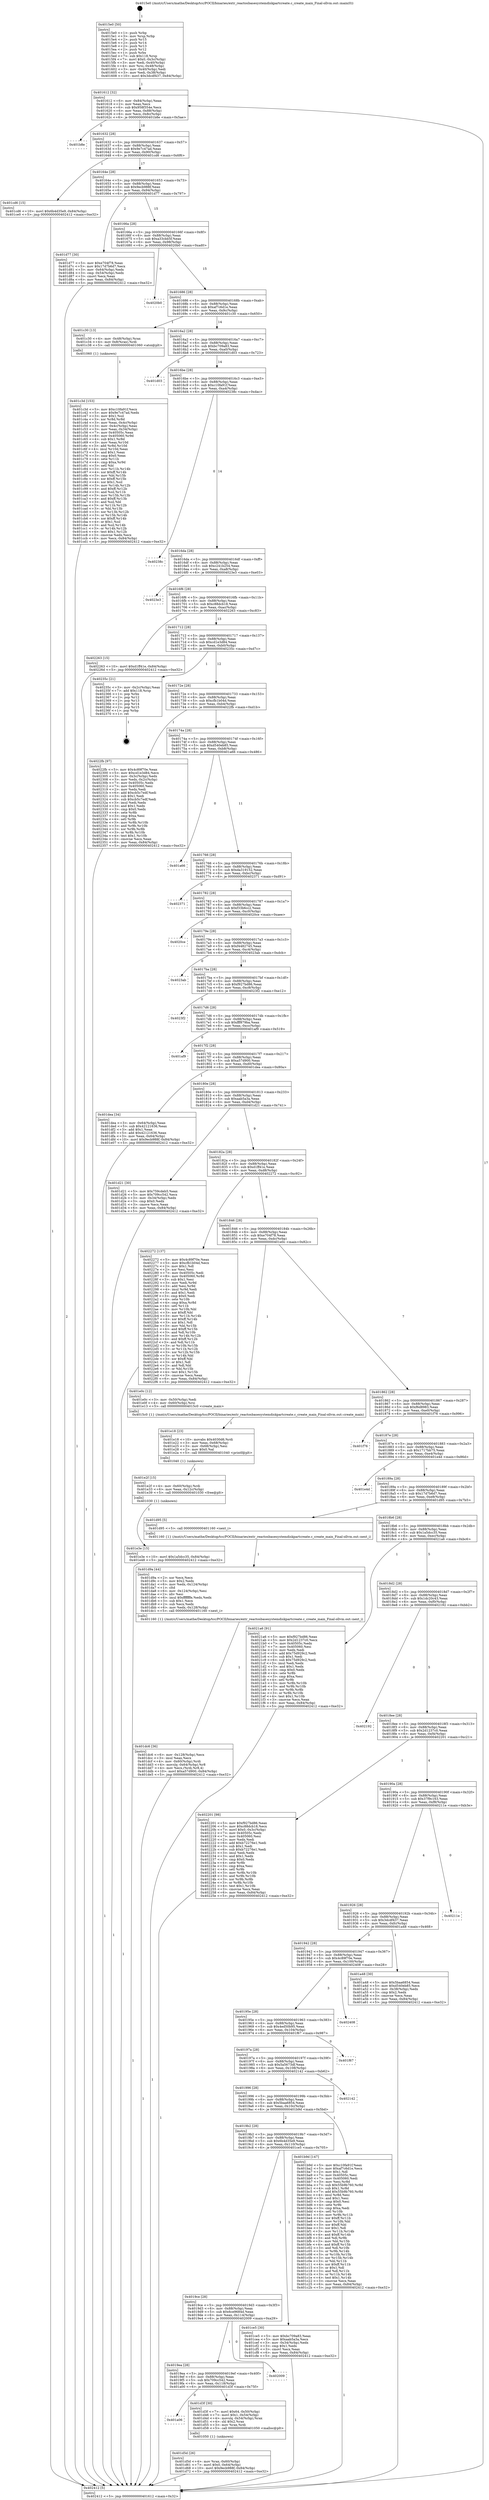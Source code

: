 digraph "0x4015e0" {
  label = "0x4015e0 (/mnt/c/Users/mathe/Desktop/tcc/POCII/binaries/extr_reactosbasesystemdiskpartcreate.c_create_main_Final-ollvm.out::main(0))"
  labelloc = "t"
  node[shape=record]

  Entry [label="",width=0.3,height=0.3,shape=circle,fillcolor=black,style=filled]
  "0x401612" [label="{
     0x401612 [32]\l
     | [instrs]\l
     &nbsp;&nbsp;0x401612 \<+6\>: mov -0x84(%rbp),%eax\l
     &nbsp;&nbsp;0x401618 \<+2\>: mov %eax,%ecx\l
     &nbsp;&nbsp;0x40161a \<+6\>: sub $0x958f354e,%ecx\l
     &nbsp;&nbsp;0x401620 \<+6\>: mov %eax,-0x88(%rbp)\l
     &nbsp;&nbsp;0x401626 \<+6\>: mov %ecx,-0x8c(%rbp)\l
     &nbsp;&nbsp;0x40162c \<+6\>: je 0000000000401b8e \<main+0x5ae\>\l
  }"]
  "0x401b8e" [label="{
     0x401b8e\l
  }", style=dashed]
  "0x401632" [label="{
     0x401632 [28]\l
     | [instrs]\l
     &nbsp;&nbsp;0x401632 \<+5\>: jmp 0000000000401637 \<main+0x57\>\l
     &nbsp;&nbsp;0x401637 \<+6\>: mov -0x88(%rbp),%eax\l
     &nbsp;&nbsp;0x40163d \<+5\>: sub $0x9e7c47ad,%eax\l
     &nbsp;&nbsp;0x401642 \<+6\>: mov %eax,-0x90(%rbp)\l
     &nbsp;&nbsp;0x401648 \<+6\>: je 0000000000401cd6 \<main+0x6f6\>\l
  }"]
  Exit [label="",width=0.3,height=0.3,shape=circle,fillcolor=black,style=filled,peripheries=2]
  "0x401cd6" [label="{
     0x401cd6 [15]\l
     | [instrs]\l
     &nbsp;&nbsp;0x401cd6 \<+10\>: movl $0x6b4d35e9,-0x84(%rbp)\l
     &nbsp;&nbsp;0x401ce0 \<+5\>: jmp 0000000000402412 \<main+0xe32\>\l
  }"]
  "0x40164e" [label="{
     0x40164e [28]\l
     | [instrs]\l
     &nbsp;&nbsp;0x40164e \<+5\>: jmp 0000000000401653 \<main+0x73\>\l
     &nbsp;&nbsp;0x401653 \<+6\>: mov -0x88(%rbp),%eax\l
     &nbsp;&nbsp;0x401659 \<+5\>: sub $0x9ecb988f,%eax\l
     &nbsp;&nbsp;0x40165e \<+6\>: mov %eax,-0x94(%rbp)\l
     &nbsp;&nbsp;0x401664 \<+6\>: je 0000000000401d77 \<main+0x797\>\l
  }"]
  "0x401e3e" [label="{
     0x401e3e [15]\l
     | [instrs]\l
     &nbsp;&nbsp;0x401e3e \<+10\>: movl $0x1a5dcc35,-0x84(%rbp)\l
     &nbsp;&nbsp;0x401e48 \<+5\>: jmp 0000000000402412 \<main+0xe32\>\l
  }"]
  "0x401d77" [label="{
     0x401d77 [30]\l
     | [instrs]\l
     &nbsp;&nbsp;0x401d77 \<+5\>: mov $0xe704f78,%eax\l
     &nbsp;&nbsp;0x401d7c \<+5\>: mov $0x17d7b6d7,%ecx\l
     &nbsp;&nbsp;0x401d81 \<+3\>: mov -0x64(%rbp),%edx\l
     &nbsp;&nbsp;0x401d84 \<+3\>: cmp -0x54(%rbp),%edx\l
     &nbsp;&nbsp;0x401d87 \<+3\>: cmovl %ecx,%eax\l
     &nbsp;&nbsp;0x401d8a \<+6\>: mov %eax,-0x84(%rbp)\l
     &nbsp;&nbsp;0x401d90 \<+5\>: jmp 0000000000402412 \<main+0xe32\>\l
  }"]
  "0x40166a" [label="{
     0x40166a [28]\l
     | [instrs]\l
     &nbsp;&nbsp;0x40166a \<+5\>: jmp 000000000040166f \<main+0x8f\>\l
     &nbsp;&nbsp;0x40166f \<+6\>: mov -0x88(%rbp),%eax\l
     &nbsp;&nbsp;0x401675 \<+5\>: sub $0xa33cbb5f,%eax\l
     &nbsp;&nbsp;0x40167a \<+6\>: mov %eax,-0x98(%rbp)\l
     &nbsp;&nbsp;0x401680 \<+6\>: je 00000000004020b0 \<main+0xad0\>\l
  }"]
  "0x401e2f" [label="{
     0x401e2f [15]\l
     | [instrs]\l
     &nbsp;&nbsp;0x401e2f \<+4\>: mov -0x60(%rbp),%rdi\l
     &nbsp;&nbsp;0x401e33 \<+6\>: mov %eax,-0x12c(%rbp)\l
     &nbsp;&nbsp;0x401e39 \<+5\>: call 0000000000401030 \<free@plt\>\l
     | [calls]\l
     &nbsp;&nbsp;0x401030 \{1\} (unknown)\l
  }"]
  "0x4020b0" [label="{
     0x4020b0\l
  }", style=dashed]
  "0x401686" [label="{
     0x401686 [28]\l
     | [instrs]\l
     &nbsp;&nbsp;0x401686 \<+5\>: jmp 000000000040168b \<main+0xab\>\l
     &nbsp;&nbsp;0x40168b \<+6\>: mov -0x88(%rbp),%eax\l
     &nbsp;&nbsp;0x401691 \<+5\>: sub $0xaf7c6d1e,%eax\l
     &nbsp;&nbsp;0x401696 \<+6\>: mov %eax,-0x9c(%rbp)\l
     &nbsp;&nbsp;0x40169c \<+6\>: je 0000000000401c30 \<main+0x650\>\l
  }"]
  "0x401e18" [label="{
     0x401e18 [23]\l
     | [instrs]\l
     &nbsp;&nbsp;0x401e18 \<+10\>: movabs $0x4030d6,%rdi\l
     &nbsp;&nbsp;0x401e22 \<+3\>: mov %eax,-0x68(%rbp)\l
     &nbsp;&nbsp;0x401e25 \<+3\>: mov -0x68(%rbp),%esi\l
     &nbsp;&nbsp;0x401e28 \<+2\>: mov $0x0,%al\l
     &nbsp;&nbsp;0x401e2a \<+5\>: call 0000000000401040 \<printf@plt\>\l
     | [calls]\l
     &nbsp;&nbsp;0x401040 \{1\} (unknown)\l
  }"]
  "0x401c30" [label="{
     0x401c30 [13]\l
     | [instrs]\l
     &nbsp;&nbsp;0x401c30 \<+4\>: mov -0x48(%rbp),%rax\l
     &nbsp;&nbsp;0x401c34 \<+4\>: mov 0x8(%rax),%rdi\l
     &nbsp;&nbsp;0x401c38 \<+5\>: call 0000000000401060 \<atoi@plt\>\l
     | [calls]\l
     &nbsp;&nbsp;0x401060 \{1\} (unknown)\l
  }"]
  "0x4016a2" [label="{
     0x4016a2 [28]\l
     | [instrs]\l
     &nbsp;&nbsp;0x4016a2 \<+5\>: jmp 00000000004016a7 \<main+0xc7\>\l
     &nbsp;&nbsp;0x4016a7 \<+6\>: mov -0x88(%rbp),%eax\l
     &nbsp;&nbsp;0x4016ad \<+5\>: sub $0xbc709a83,%eax\l
     &nbsp;&nbsp;0x4016b2 \<+6\>: mov %eax,-0xa0(%rbp)\l
     &nbsp;&nbsp;0x4016b8 \<+6\>: je 0000000000401d03 \<main+0x723\>\l
  }"]
  "0x401dc6" [label="{
     0x401dc6 [36]\l
     | [instrs]\l
     &nbsp;&nbsp;0x401dc6 \<+6\>: mov -0x128(%rbp),%ecx\l
     &nbsp;&nbsp;0x401dcc \<+3\>: imul %eax,%ecx\l
     &nbsp;&nbsp;0x401dcf \<+4\>: mov -0x60(%rbp),%rdi\l
     &nbsp;&nbsp;0x401dd3 \<+4\>: movslq -0x64(%rbp),%r8\l
     &nbsp;&nbsp;0x401dd7 \<+4\>: mov %ecx,(%rdi,%r8,4)\l
     &nbsp;&nbsp;0x401ddb \<+10\>: movl $0xa57d900,-0x84(%rbp)\l
     &nbsp;&nbsp;0x401de5 \<+5\>: jmp 0000000000402412 \<main+0xe32\>\l
  }"]
  "0x401d03" [label="{
     0x401d03\l
  }", style=dashed]
  "0x4016be" [label="{
     0x4016be [28]\l
     | [instrs]\l
     &nbsp;&nbsp;0x4016be \<+5\>: jmp 00000000004016c3 \<main+0xe3\>\l
     &nbsp;&nbsp;0x4016c3 \<+6\>: mov -0x88(%rbp),%eax\l
     &nbsp;&nbsp;0x4016c9 \<+5\>: sub $0xc10fa91f,%eax\l
     &nbsp;&nbsp;0x4016ce \<+6\>: mov %eax,-0xa4(%rbp)\l
     &nbsp;&nbsp;0x4016d4 \<+6\>: je 000000000040238c \<main+0xdac\>\l
  }"]
  "0x401d9a" [label="{
     0x401d9a [44]\l
     | [instrs]\l
     &nbsp;&nbsp;0x401d9a \<+2\>: xor %ecx,%ecx\l
     &nbsp;&nbsp;0x401d9c \<+5\>: mov $0x2,%edx\l
     &nbsp;&nbsp;0x401da1 \<+6\>: mov %edx,-0x124(%rbp)\l
     &nbsp;&nbsp;0x401da7 \<+1\>: cltd\l
     &nbsp;&nbsp;0x401da8 \<+6\>: mov -0x124(%rbp),%esi\l
     &nbsp;&nbsp;0x401dae \<+2\>: idiv %esi\l
     &nbsp;&nbsp;0x401db0 \<+6\>: imul $0xfffffffe,%edx,%edx\l
     &nbsp;&nbsp;0x401db6 \<+3\>: sub $0x1,%ecx\l
     &nbsp;&nbsp;0x401db9 \<+2\>: sub %ecx,%edx\l
     &nbsp;&nbsp;0x401dbb \<+6\>: mov %edx,-0x128(%rbp)\l
     &nbsp;&nbsp;0x401dc1 \<+5\>: call 0000000000401160 \<next_i\>\l
     | [calls]\l
     &nbsp;&nbsp;0x401160 \{1\} (/mnt/c/Users/mathe/Desktop/tcc/POCII/binaries/extr_reactosbasesystemdiskpartcreate.c_create_main_Final-ollvm.out::next_i)\l
  }"]
  "0x40238c" [label="{
     0x40238c\l
  }", style=dashed]
  "0x4016da" [label="{
     0x4016da [28]\l
     | [instrs]\l
     &nbsp;&nbsp;0x4016da \<+5\>: jmp 00000000004016df \<main+0xff\>\l
     &nbsp;&nbsp;0x4016df \<+6\>: mov -0x88(%rbp),%eax\l
     &nbsp;&nbsp;0x4016e5 \<+5\>: sub $0xc241b254,%eax\l
     &nbsp;&nbsp;0x4016ea \<+6\>: mov %eax,-0xa8(%rbp)\l
     &nbsp;&nbsp;0x4016f0 \<+6\>: je 00000000004023e3 \<main+0xe03\>\l
  }"]
  "0x401d5d" [label="{
     0x401d5d [26]\l
     | [instrs]\l
     &nbsp;&nbsp;0x401d5d \<+4\>: mov %rax,-0x60(%rbp)\l
     &nbsp;&nbsp;0x401d61 \<+7\>: movl $0x0,-0x64(%rbp)\l
     &nbsp;&nbsp;0x401d68 \<+10\>: movl $0x9ecb988f,-0x84(%rbp)\l
     &nbsp;&nbsp;0x401d72 \<+5\>: jmp 0000000000402412 \<main+0xe32\>\l
  }"]
  "0x4023e3" [label="{
     0x4023e3\l
  }", style=dashed]
  "0x4016f6" [label="{
     0x4016f6 [28]\l
     | [instrs]\l
     &nbsp;&nbsp;0x4016f6 \<+5\>: jmp 00000000004016fb \<main+0x11b\>\l
     &nbsp;&nbsp;0x4016fb \<+6\>: mov -0x88(%rbp),%eax\l
     &nbsp;&nbsp;0x401701 \<+5\>: sub $0xc88dcb18,%eax\l
     &nbsp;&nbsp;0x401706 \<+6\>: mov %eax,-0xac(%rbp)\l
     &nbsp;&nbsp;0x40170c \<+6\>: je 0000000000402263 \<main+0xc83\>\l
  }"]
  "0x401a06" [label="{
     0x401a06\l
  }", style=dashed]
  "0x402263" [label="{
     0x402263 [15]\l
     | [instrs]\l
     &nbsp;&nbsp;0x402263 \<+10\>: movl $0xd1ff41e,-0x84(%rbp)\l
     &nbsp;&nbsp;0x40226d \<+5\>: jmp 0000000000402412 \<main+0xe32\>\l
  }"]
  "0x401712" [label="{
     0x401712 [28]\l
     | [instrs]\l
     &nbsp;&nbsp;0x401712 \<+5\>: jmp 0000000000401717 \<main+0x137\>\l
     &nbsp;&nbsp;0x401717 \<+6\>: mov -0x88(%rbp),%eax\l
     &nbsp;&nbsp;0x40171d \<+5\>: sub $0xcd1e3d84,%eax\l
     &nbsp;&nbsp;0x401722 \<+6\>: mov %eax,-0xb0(%rbp)\l
     &nbsp;&nbsp;0x401728 \<+6\>: je 000000000040235c \<main+0xd7c\>\l
  }"]
  "0x401d3f" [label="{
     0x401d3f [30]\l
     | [instrs]\l
     &nbsp;&nbsp;0x401d3f \<+7\>: movl $0x64,-0x50(%rbp)\l
     &nbsp;&nbsp;0x401d46 \<+7\>: movl $0x1,-0x54(%rbp)\l
     &nbsp;&nbsp;0x401d4d \<+4\>: movslq -0x54(%rbp),%rax\l
     &nbsp;&nbsp;0x401d51 \<+4\>: shl $0x2,%rax\l
     &nbsp;&nbsp;0x401d55 \<+3\>: mov %rax,%rdi\l
     &nbsp;&nbsp;0x401d58 \<+5\>: call 0000000000401050 \<malloc@plt\>\l
     | [calls]\l
     &nbsp;&nbsp;0x401050 \{1\} (unknown)\l
  }"]
  "0x40235c" [label="{
     0x40235c [21]\l
     | [instrs]\l
     &nbsp;&nbsp;0x40235c \<+3\>: mov -0x2c(%rbp),%eax\l
     &nbsp;&nbsp;0x40235f \<+7\>: add $0x118,%rsp\l
     &nbsp;&nbsp;0x402366 \<+1\>: pop %rbx\l
     &nbsp;&nbsp;0x402367 \<+2\>: pop %r12\l
     &nbsp;&nbsp;0x402369 \<+2\>: pop %r13\l
     &nbsp;&nbsp;0x40236b \<+2\>: pop %r14\l
     &nbsp;&nbsp;0x40236d \<+2\>: pop %r15\l
     &nbsp;&nbsp;0x40236f \<+1\>: pop %rbp\l
     &nbsp;&nbsp;0x402370 \<+1\>: ret\l
  }"]
  "0x40172e" [label="{
     0x40172e [28]\l
     | [instrs]\l
     &nbsp;&nbsp;0x40172e \<+5\>: jmp 0000000000401733 \<main+0x153\>\l
     &nbsp;&nbsp;0x401733 \<+6\>: mov -0x88(%rbp),%eax\l
     &nbsp;&nbsp;0x401739 \<+5\>: sub $0xcfb1b04d,%eax\l
     &nbsp;&nbsp;0x40173e \<+6\>: mov %eax,-0xb4(%rbp)\l
     &nbsp;&nbsp;0x401744 \<+6\>: je 00000000004022fb \<main+0xd1b\>\l
  }"]
  "0x4019ea" [label="{
     0x4019ea [28]\l
     | [instrs]\l
     &nbsp;&nbsp;0x4019ea \<+5\>: jmp 00000000004019ef \<main+0x40f\>\l
     &nbsp;&nbsp;0x4019ef \<+6\>: mov -0x88(%rbp),%eax\l
     &nbsp;&nbsp;0x4019f5 \<+5\>: sub $0x709cc542,%eax\l
     &nbsp;&nbsp;0x4019fa \<+6\>: mov %eax,-0x118(%rbp)\l
     &nbsp;&nbsp;0x401a00 \<+6\>: je 0000000000401d3f \<main+0x75f\>\l
  }"]
  "0x4022fb" [label="{
     0x4022fb [97]\l
     | [instrs]\l
     &nbsp;&nbsp;0x4022fb \<+5\>: mov $0x4c89f70e,%eax\l
     &nbsp;&nbsp;0x402300 \<+5\>: mov $0xcd1e3d84,%ecx\l
     &nbsp;&nbsp;0x402305 \<+3\>: mov -0x3c(%rbp),%edx\l
     &nbsp;&nbsp;0x402308 \<+3\>: mov %edx,-0x2c(%rbp)\l
     &nbsp;&nbsp;0x40230b \<+7\>: mov 0x40505c,%edx\l
     &nbsp;&nbsp;0x402312 \<+7\>: mov 0x405060,%esi\l
     &nbsp;&nbsp;0x402319 \<+2\>: mov %edx,%edi\l
     &nbsp;&nbsp;0x40231b \<+6\>: add $0xcb5c7edf,%edi\l
     &nbsp;&nbsp;0x402321 \<+3\>: sub $0x1,%edi\l
     &nbsp;&nbsp;0x402324 \<+6\>: sub $0xcb5c7edf,%edi\l
     &nbsp;&nbsp;0x40232a \<+3\>: imul %edi,%edx\l
     &nbsp;&nbsp;0x40232d \<+3\>: and $0x1,%edx\l
     &nbsp;&nbsp;0x402330 \<+3\>: cmp $0x0,%edx\l
     &nbsp;&nbsp;0x402333 \<+4\>: sete %r8b\l
     &nbsp;&nbsp;0x402337 \<+3\>: cmp $0xa,%esi\l
     &nbsp;&nbsp;0x40233a \<+4\>: setl %r9b\l
     &nbsp;&nbsp;0x40233e \<+3\>: mov %r8b,%r10b\l
     &nbsp;&nbsp;0x402341 \<+3\>: and %r9b,%r10b\l
     &nbsp;&nbsp;0x402344 \<+3\>: xor %r9b,%r8b\l
     &nbsp;&nbsp;0x402347 \<+3\>: or %r8b,%r10b\l
     &nbsp;&nbsp;0x40234a \<+4\>: test $0x1,%r10b\l
     &nbsp;&nbsp;0x40234e \<+3\>: cmovne %ecx,%eax\l
     &nbsp;&nbsp;0x402351 \<+6\>: mov %eax,-0x84(%rbp)\l
     &nbsp;&nbsp;0x402357 \<+5\>: jmp 0000000000402412 \<main+0xe32\>\l
  }"]
  "0x40174a" [label="{
     0x40174a [28]\l
     | [instrs]\l
     &nbsp;&nbsp;0x40174a \<+5\>: jmp 000000000040174f \<main+0x16f\>\l
     &nbsp;&nbsp;0x40174f \<+6\>: mov -0x88(%rbp),%eax\l
     &nbsp;&nbsp;0x401755 \<+5\>: sub $0xd540eb85,%eax\l
     &nbsp;&nbsp;0x40175a \<+6\>: mov %eax,-0xb8(%rbp)\l
     &nbsp;&nbsp;0x401760 \<+6\>: je 0000000000401a66 \<main+0x486\>\l
  }"]
  "0x402009" [label="{
     0x402009\l
  }", style=dashed]
  "0x401a66" [label="{
     0x401a66\l
  }", style=dashed]
  "0x401766" [label="{
     0x401766 [28]\l
     | [instrs]\l
     &nbsp;&nbsp;0x401766 \<+5\>: jmp 000000000040176b \<main+0x18b\>\l
     &nbsp;&nbsp;0x40176b \<+6\>: mov -0x88(%rbp),%eax\l
     &nbsp;&nbsp;0x401771 \<+5\>: sub $0xda319152,%eax\l
     &nbsp;&nbsp;0x401776 \<+6\>: mov %eax,-0xbc(%rbp)\l
     &nbsp;&nbsp;0x40177c \<+6\>: je 0000000000402371 \<main+0xd91\>\l
  }"]
  "0x4019ce" [label="{
     0x4019ce [28]\l
     | [instrs]\l
     &nbsp;&nbsp;0x4019ce \<+5\>: jmp 00000000004019d3 \<main+0x3f3\>\l
     &nbsp;&nbsp;0x4019d3 \<+6\>: mov -0x88(%rbp),%eax\l
     &nbsp;&nbsp;0x4019d9 \<+5\>: sub $0x6ce9684d,%eax\l
     &nbsp;&nbsp;0x4019de \<+6\>: mov %eax,-0x114(%rbp)\l
     &nbsp;&nbsp;0x4019e4 \<+6\>: je 0000000000402009 \<main+0xa29\>\l
  }"]
  "0x402371" [label="{
     0x402371\l
  }", style=dashed]
  "0x401782" [label="{
     0x401782 [28]\l
     | [instrs]\l
     &nbsp;&nbsp;0x401782 \<+5\>: jmp 0000000000401787 \<main+0x1a7\>\l
     &nbsp;&nbsp;0x401787 \<+6\>: mov -0x88(%rbp),%eax\l
     &nbsp;&nbsp;0x40178d \<+5\>: sub $0xf33b6cc2,%eax\l
     &nbsp;&nbsp;0x401792 \<+6\>: mov %eax,-0xc0(%rbp)\l
     &nbsp;&nbsp;0x401798 \<+6\>: je 00000000004020ce \<main+0xaee\>\l
  }"]
  "0x401ce5" [label="{
     0x401ce5 [30]\l
     | [instrs]\l
     &nbsp;&nbsp;0x401ce5 \<+5\>: mov $0xbc709a83,%eax\l
     &nbsp;&nbsp;0x401cea \<+5\>: mov $0xaab5a3a,%ecx\l
     &nbsp;&nbsp;0x401cef \<+3\>: mov -0x34(%rbp),%edx\l
     &nbsp;&nbsp;0x401cf2 \<+3\>: cmp $0x1,%edx\l
     &nbsp;&nbsp;0x401cf5 \<+3\>: cmovl %ecx,%eax\l
     &nbsp;&nbsp;0x401cf8 \<+6\>: mov %eax,-0x84(%rbp)\l
     &nbsp;&nbsp;0x401cfe \<+5\>: jmp 0000000000402412 \<main+0xe32\>\l
  }"]
  "0x4020ce" [label="{
     0x4020ce\l
  }", style=dashed]
  "0x40179e" [label="{
     0x40179e [28]\l
     | [instrs]\l
     &nbsp;&nbsp;0x40179e \<+5\>: jmp 00000000004017a3 \<main+0x1c3\>\l
     &nbsp;&nbsp;0x4017a3 \<+6\>: mov -0x88(%rbp),%eax\l
     &nbsp;&nbsp;0x4017a9 \<+5\>: sub $0xf4482745,%eax\l
     &nbsp;&nbsp;0x4017ae \<+6\>: mov %eax,-0xc4(%rbp)\l
     &nbsp;&nbsp;0x4017b4 \<+6\>: je 00000000004023ab \<main+0xdcb\>\l
  }"]
  "0x401c3d" [label="{
     0x401c3d [153]\l
     | [instrs]\l
     &nbsp;&nbsp;0x401c3d \<+5\>: mov $0xc10fa91f,%ecx\l
     &nbsp;&nbsp;0x401c42 \<+5\>: mov $0x9e7c47ad,%edx\l
     &nbsp;&nbsp;0x401c47 \<+3\>: mov $0x1,%sil\l
     &nbsp;&nbsp;0x401c4a \<+3\>: xor %r8d,%r8d\l
     &nbsp;&nbsp;0x401c4d \<+3\>: mov %eax,-0x4c(%rbp)\l
     &nbsp;&nbsp;0x401c50 \<+3\>: mov -0x4c(%rbp),%eax\l
     &nbsp;&nbsp;0x401c53 \<+3\>: mov %eax,-0x34(%rbp)\l
     &nbsp;&nbsp;0x401c56 \<+7\>: mov 0x40505c,%eax\l
     &nbsp;&nbsp;0x401c5d \<+8\>: mov 0x405060,%r9d\l
     &nbsp;&nbsp;0x401c65 \<+4\>: sub $0x1,%r8d\l
     &nbsp;&nbsp;0x401c69 \<+3\>: mov %eax,%r10d\l
     &nbsp;&nbsp;0x401c6c \<+3\>: add %r8d,%r10d\l
     &nbsp;&nbsp;0x401c6f \<+4\>: imul %r10d,%eax\l
     &nbsp;&nbsp;0x401c73 \<+3\>: and $0x1,%eax\l
     &nbsp;&nbsp;0x401c76 \<+3\>: cmp $0x0,%eax\l
     &nbsp;&nbsp;0x401c79 \<+4\>: sete %r11b\l
     &nbsp;&nbsp;0x401c7d \<+4\>: cmp $0xa,%r9d\l
     &nbsp;&nbsp;0x401c81 \<+3\>: setl %bl\l
     &nbsp;&nbsp;0x401c84 \<+3\>: mov %r11b,%r14b\l
     &nbsp;&nbsp;0x401c87 \<+4\>: xor $0xff,%r14b\l
     &nbsp;&nbsp;0x401c8b \<+3\>: mov %bl,%r15b\l
     &nbsp;&nbsp;0x401c8e \<+4\>: xor $0xff,%r15b\l
     &nbsp;&nbsp;0x401c92 \<+4\>: xor $0x1,%sil\l
     &nbsp;&nbsp;0x401c96 \<+3\>: mov %r14b,%r12b\l
     &nbsp;&nbsp;0x401c99 \<+4\>: and $0xff,%r12b\l
     &nbsp;&nbsp;0x401c9d \<+3\>: and %sil,%r11b\l
     &nbsp;&nbsp;0x401ca0 \<+3\>: mov %r15b,%r13b\l
     &nbsp;&nbsp;0x401ca3 \<+4\>: and $0xff,%r13b\l
     &nbsp;&nbsp;0x401ca7 \<+3\>: and %sil,%bl\l
     &nbsp;&nbsp;0x401caa \<+3\>: or %r11b,%r12b\l
     &nbsp;&nbsp;0x401cad \<+3\>: or %bl,%r13b\l
     &nbsp;&nbsp;0x401cb0 \<+3\>: xor %r13b,%r12b\l
     &nbsp;&nbsp;0x401cb3 \<+3\>: or %r15b,%r14b\l
     &nbsp;&nbsp;0x401cb6 \<+4\>: xor $0xff,%r14b\l
     &nbsp;&nbsp;0x401cba \<+4\>: or $0x1,%sil\l
     &nbsp;&nbsp;0x401cbe \<+3\>: and %sil,%r14b\l
     &nbsp;&nbsp;0x401cc1 \<+3\>: or %r14b,%r12b\l
     &nbsp;&nbsp;0x401cc4 \<+4\>: test $0x1,%r12b\l
     &nbsp;&nbsp;0x401cc8 \<+3\>: cmovne %edx,%ecx\l
     &nbsp;&nbsp;0x401ccb \<+6\>: mov %ecx,-0x84(%rbp)\l
     &nbsp;&nbsp;0x401cd1 \<+5\>: jmp 0000000000402412 \<main+0xe32\>\l
  }"]
  "0x4023ab" [label="{
     0x4023ab\l
  }", style=dashed]
  "0x4017ba" [label="{
     0x4017ba [28]\l
     | [instrs]\l
     &nbsp;&nbsp;0x4017ba \<+5\>: jmp 00000000004017bf \<main+0x1df\>\l
     &nbsp;&nbsp;0x4017bf \<+6\>: mov -0x88(%rbp),%eax\l
     &nbsp;&nbsp;0x4017c5 \<+5\>: sub $0xf927bd86,%eax\l
     &nbsp;&nbsp;0x4017ca \<+6\>: mov %eax,-0xc8(%rbp)\l
     &nbsp;&nbsp;0x4017d0 \<+6\>: je 00000000004023f2 \<main+0xe12\>\l
  }"]
  "0x4019b2" [label="{
     0x4019b2 [28]\l
     | [instrs]\l
     &nbsp;&nbsp;0x4019b2 \<+5\>: jmp 00000000004019b7 \<main+0x3d7\>\l
     &nbsp;&nbsp;0x4019b7 \<+6\>: mov -0x88(%rbp),%eax\l
     &nbsp;&nbsp;0x4019bd \<+5\>: sub $0x6b4d35e9,%eax\l
     &nbsp;&nbsp;0x4019c2 \<+6\>: mov %eax,-0x110(%rbp)\l
     &nbsp;&nbsp;0x4019c8 \<+6\>: je 0000000000401ce5 \<main+0x705\>\l
  }"]
  "0x4023f2" [label="{
     0x4023f2\l
  }", style=dashed]
  "0x4017d6" [label="{
     0x4017d6 [28]\l
     | [instrs]\l
     &nbsp;&nbsp;0x4017d6 \<+5\>: jmp 00000000004017db \<main+0x1fb\>\l
     &nbsp;&nbsp;0x4017db \<+6\>: mov -0x88(%rbp),%eax\l
     &nbsp;&nbsp;0x4017e1 \<+5\>: sub $0xfff879ba,%eax\l
     &nbsp;&nbsp;0x4017e6 \<+6\>: mov %eax,-0xcc(%rbp)\l
     &nbsp;&nbsp;0x4017ec \<+6\>: je 0000000000401af9 \<main+0x519\>\l
  }"]
  "0x401b9d" [label="{
     0x401b9d [147]\l
     | [instrs]\l
     &nbsp;&nbsp;0x401b9d \<+5\>: mov $0xc10fa91f,%eax\l
     &nbsp;&nbsp;0x401ba2 \<+5\>: mov $0xaf7c6d1e,%ecx\l
     &nbsp;&nbsp;0x401ba7 \<+2\>: mov $0x1,%dl\l
     &nbsp;&nbsp;0x401ba9 \<+7\>: mov 0x40505c,%esi\l
     &nbsp;&nbsp;0x401bb0 \<+7\>: mov 0x405060,%edi\l
     &nbsp;&nbsp;0x401bb7 \<+3\>: mov %esi,%r8d\l
     &nbsp;&nbsp;0x401bba \<+7\>: sub $0x55b9b760,%r8d\l
     &nbsp;&nbsp;0x401bc1 \<+4\>: sub $0x1,%r8d\l
     &nbsp;&nbsp;0x401bc5 \<+7\>: add $0x55b9b760,%r8d\l
     &nbsp;&nbsp;0x401bcc \<+4\>: imul %r8d,%esi\l
     &nbsp;&nbsp;0x401bd0 \<+3\>: and $0x1,%esi\l
     &nbsp;&nbsp;0x401bd3 \<+3\>: cmp $0x0,%esi\l
     &nbsp;&nbsp;0x401bd6 \<+4\>: sete %r9b\l
     &nbsp;&nbsp;0x401bda \<+3\>: cmp $0xa,%edi\l
     &nbsp;&nbsp;0x401bdd \<+4\>: setl %r10b\l
     &nbsp;&nbsp;0x401be1 \<+3\>: mov %r9b,%r11b\l
     &nbsp;&nbsp;0x401be4 \<+4\>: xor $0xff,%r11b\l
     &nbsp;&nbsp;0x401be8 \<+3\>: mov %r10b,%bl\l
     &nbsp;&nbsp;0x401beb \<+3\>: xor $0xff,%bl\l
     &nbsp;&nbsp;0x401bee \<+3\>: xor $0x1,%dl\l
     &nbsp;&nbsp;0x401bf1 \<+3\>: mov %r11b,%r14b\l
     &nbsp;&nbsp;0x401bf4 \<+4\>: and $0xff,%r14b\l
     &nbsp;&nbsp;0x401bf8 \<+3\>: and %dl,%r9b\l
     &nbsp;&nbsp;0x401bfb \<+3\>: mov %bl,%r15b\l
     &nbsp;&nbsp;0x401bfe \<+4\>: and $0xff,%r15b\l
     &nbsp;&nbsp;0x401c02 \<+3\>: and %dl,%r10b\l
     &nbsp;&nbsp;0x401c05 \<+3\>: or %r9b,%r14b\l
     &nbsp;&nbsp;0x401c08 \<+3\>: or %r10b,%r15b\l
     &nbsp;&nbsp;0x401c0b \<+3\>: xor %r15b,%r14b\l
     &nbsp;&nbsp;0x401c0e \<+3\>: or %bl,%r11b\l
     &nbsp;&nbsp;0x401c11 \<+4\>: xor $0xff,%r11b\l
     &nbsp;&nbsp;0x401c15 \<+3\>: or $0x1,%dl\l
     &nbsp;&nbsp;0x401c18 \<+3\>: and %dl,%r11b\l
     &nbsp;&nbsp;0x401c1b \<+3\>: or %r11b,%r14b\l
     &nbsp;&nbsp;0x401c1e \<+4\>: test $0x1,%r14b\l
     &nbsp;&nbsp;0x401c22 \<+3\>: cmovne %ecx,%eax\l
     &nbsp;&nbsp;0x401c25 \<+6\>: mov %eax,-0x84(%rbp)\l
     &nbsp;&nbsp;0x401c2b \<+5\>: jmp 0000000000402412 \<main+0xe32\>\l
  }"]
  "0x401af9" [label="{
     0x401af9\l
  }", style=dashed]
  "0x4017f2" [label="{
     0x4017f2 [28]\l
     | [instrs]\l
     &nbsp;&nbsp;0x4017f2 \<+5\>: jmp 00000000004017f7 \<main+0x217\>\l
     &nbsp;&nbsp;0x4017f7 \<+6\>: mov -0x88(%rbp),%eax\l
     &nbsp;&nbsp;0x4017fd \<+5\>: sub $0xa57d900,%eax\l
     &nbsp;&nbsp;0x401802 \<+6\>: mov %eax,-0xd0(%rbp)\l
     &nbsp;&nbsp;0x401808 \<+6\>: je 0000000000401dea \<main+0x80a\>\l
  }"]
  "0x401996" [label="{
     0x401996 [28]\l
     | [instrs]\l
     &nbsp;&nbsp;0x401996 \<+5\>: jmp 000000000040199b \<main+0x3bb\>\l
     &nbsp;&nbsp;0x40199b \<+6\>: mov -0x88(%rbp),%eax\l
     &nbsp;&nbsp;0x4019a1 \<+5\>: sub $0x5baa6854,%eax\l
     &nbsp;&nbsp;0x4019a6 \<+6\>: mov %eax,-0x10c(%rbp)\l
     &nbsp;&nbsp;0x4019ac \<+6\>: je 0000000000401b9d \<main+0x5bd\>\l
  }"]
  "0x401dea" [label="{
     0x401dea [34]\l
     | [instrs]\l
     &nbsp;&nbsp;0x401dea \<+3\>: mov -0x64(%rbp),%eax\l
     &nbsp;&nbsp;0x401ded \<+5\>: sub $0x42121636,%eax\l
     &nbsp;&nbsp;0x401df2 \<+3\>: add $0x1,%eax\l
     &nbsp;&nbsp;0x401df5 \<+5\>: add $0x42121636,%eax\l
     &nbsp;&nbsp;0x401dfa \<+3\>: mov %eax,-0x64(%rbp)\l
     &nbsp;&nbsp;0x401dfd \<+10\>: movl $0x9ecb988f,-0x84(%rbp)\l
     &nbsp;&nbsp;0x401e07 \<+5\>: jmp 0000000000402412 \<main+0xe32\>\l
  }"]
  "0x40180e" [label="{
     0x40180e [28]\l
     | [instrs]\l
     &nbsp;&nbsp;0x40180e \<+5\>: jmp 0000000000401813 \<main+0x233\>\l
     &nbsp;&nbsp;0x401813 \<+6\>: mov -0x88(%rbp),%eax\l
     &nbsp;&nbsp;0x401819 \<+5\>: sub $0xaab5a3a,%eax\l
     &nbsp;&nbsp;0x40181e \<+6\>: mov %eax,-0xd4(%rbp)\l
     &nbsp;&nbsp;0x401824 \<+6\>: je 0000000000401d21 \<main+0x741\>\l
  }"]
  "0x402142" [label="{
     0x402142\l
  }", style=dashed]
  "0x401d21" [label="{
     0x401d21 [30]\l
     | [instrs]\l
     &nbsp;&nbsp;0x401d21 \<+5\>: mov $0x759cdeb5,%eax\l
     &nbsp;&nbsp;0x401d26 \<+5\>: mov $0x709cc542,%ecx\l
     &nbsp;&nbsp;0x401d2b \<+3\>: mov -0x34(%rbp),%edx\l
     &nbsp;&nbsp;0x401d2e \<+3\>: cmp $0x0,%edx\l
     &nbsp;&nbsp;0x401d31 \<+3\>: cmove %ecx,%eax\l
     &nbsp;&nbsp;0x401d34 \<+6\>: mov %eax,-0x84(%rbp)\l
     &nbsp;&nbsp;0x401d3a \<+5\>: jmp 0000000000402412 \<main+0xe32\>\l
  }"]
  "0x40182a" [label="{
     0x40182a [28]\l
     | [instrs]\l
     &nbsp;&nbsp;0x40182a \<+5\>: jmp 000000000040182f \<main+0x24f\>\l
     &nbsp;&nbsp;0x40182f \<+6\>: mov -0x88(%rbp),%eax\l
     &nbsp;&nbsp;0x401835 \<+5\>: sub $0xd1ff41e,%eax\l
     &nbsp;&nbsp;0x40183a \<+6\>: mov %eax,-0xd8(%rbp)\l
     &nbsp;&nbsp;0x401840 \<+6\>: je 0000000000402272 \<main+0xc92\>\l
  }"]
  "0x40197a" [label="{
     0x40197a [28]\l
     | [instrs]\l
     &nbsp;&nbsp;0x40197a \<+5\>: jmp 000000000040197f \<main+0x39f\>\l
     &nbsp;&nbsp;0x40197f \<+6\>: mov -0x88(%rbp),%eax\l
     &nbsp;&nbsp;0x401985 \<+5\>: sub $0x5a5673df,%eax\l
     &nbsp;&nbsp;0x40198a \<+6\>: mov %eax,-0x108(%rbp)\l
     &nbsp;&nbsp;0x401990 \<+6\>: je 0000000000402142 \<main+0xb62\>\l
  }"]
  "0x402272" [label="{
     0x402272 [137]\l
     | [instrs]\l
     &nbsp;&nbsp;0x402272 \<+5\>: mov $0x4c89f70e,%eax\l
     &nbsp;&nbsp;0x402277 \<+5\>: mov $0xcfb1b04d,%ecx\l
     &nbsp;&nbsp;0x40227c \<+2\>: mov $0x1,%dl\l
     &nbsp;&nbsp;0x40227e \<+2\>: xor %esi,%esi\l
     &nbsp;&nbsp;0x402280 \<+7\>: mov 0x40505c,%edi\l
     &nbsp;&nbsp;0x402287 \<+8\>: mov 0x405060,%r8d\l
     &nbsp;&nbsp;0x40228f \<+3\>: sub $0x1,%esi\l
     &nbsp;&nbsp;0x402292 \<+3\>: mov %edi,%r9d\l
     &nbsp;&nbsp;0x402295 \<+3\>: add %esi,%r9d\l
     &nbsp;&nbsp;0x402298 \<+4\>: imul %r9d,%edi\l
     &nbsp;&nbsp;0x40229c \<+3\>: and $0x1,%edi\l
     &nbsp;&nbsp;0x40229f \<+3\>: cmp $0x0,%edi\l
     &nbsp;&nbsp;0x4022a2 \<+4\>: sete %r10b\l
     &nbsp;&nbsp;0x4022a6 \<+4\>: cmp $0xa,%r8d\l
     &nbsp;&nbsp;0x4022aa \<+4\>: setl %r11b\l
     &nbsp;&nbsp;0x4022ae \<+3\>: mov %r10b,%bl\l
     &nbsp;&nbsp;0x4022b1 \<+3\>: xor $0xff,%bl\l
     &nbsp;&nbsp;0x4022b4 \<+3\>: mov %r11b,%r14b\l
     &nbsp;&nbsp;0x4022b7 \<+4\>: xor $0xff,%r14b\l
     &nbsp;&nbsp;0x4022bb \<+3\>: xor $0x1,%dl\l
     &nbsp;&nbsp;0x4022be \<+3\>: mov %bl,%r15b\l
     &nbsp;&nbsp;0x4022c1 \<+4\>: and $0xff,%r15b\l
     &nbsp;&nbsp;0x4022c5 \<+3\>: and %dl,%r10b\l
     &nbsp;&nbsp;0x4022c8 \<+3\>: mov %r14b,%r12b\l
     &nbsp;&nbsp;0x4022cb \<+4\>: and $0xff,%r12b\l
     &nbsp;&nbsp;0x4022cf \<+3\>: and %dl,%r11b\l
     &nbsp;&nbsp;0x4022d2 \<+3\>: or %r10b,%r15b\l
     &nbsp;&nbsp;0x4022d5 \<+3\>: or %r11b,%r12b\l
     &nbsp;&nbsp;0x4022d8 \<+3\>: xor %r12b,%r15b\l
     &nbsp;&nbsp;0x4022db \<+3\>: or %r14b,%bl\l
     &nbsp;&nbsp;0x4022de \<+3\>: xor $0xff,%bl\l
     &nbsp;&nbsp;0x4022e1 \<+3\>: or $0x1,%dl\l
     &nbsp;&nbsp;0x4022e4 \<+2\>: and %dl,%bl\l
     &nbsp;&nbsp;0x4022e6 \<+3\>: or %bl,%r15b\l
     &nbsp;&nbsp;0x4022e9 \<+4\>: test $0x1,%r15b\l
     &nbsp;&nbsp;0x4022ed \<+3\>: cmovne %ecx,%eax\l
     &nbsp;&nbsp;0x4022f0 \<+6\>: mov %eax,-0x84(%rbp)\l
     &nbsp;&nbsp;0x4022f6 \<+5\>: jmp 0000000000402412 \<main+0xe32\>\l
  }"]
  "0x401846" [label="{
     0x401846 [28]\l
     | [instrs]\l
     &nbsp;&nbsp;0x401846 \<+5\>: jmp 000000000040184b \<main+0x26b\>\l
     &nbsp;&nbsp;0x40184b \<+6\>: mov -0x88(%rbp),%eax\l
     &nbsp;&nbsp;0x401851 \<+5\>: sub $0xe704f78,%eax\l
     &nbsp;&nbsp;0x401856 \<+6\>: mov %eax,-0xdc(%rbp)\l
     &nbsp;&nbsp;0x40185c \<+6\>: je 0000000000401e0c \<main+0x82c\>\l
  }"]
  "0x401f67" [label="{
     0x401f67\l
  }", style=dashed]
  "0x401e0c" [label="{
     0x401e0c [12]\l
     | [instrs]\l
     &nbsp;&nbsp;0x401e0c \<+3\>: mov -0x50(%rbp),%edi\l
     &nbsp;&nbsp;0x401e0f \<+4\>: mov -0x60(%rbp),%rsi\l
     &nbsp;&nbsp;0x401e13 \<+5\>: call 00000000004015c0 \<create_main\>\l
     | [calls]\l
     &nbsp;&nbsp;0x4015c0 \{1\} (/mnt/c/Users/mathe/Desktop/tcc/POCII/binaries/extr_reactosbasesystemdiskpartcreate.c_create_main_Final-ollvm.out::create_main)\l
  }"]
  "0x401862" [label="{
     0x401862 [28]\l
     | [instrs]\l
     &nbsp;&nbsp;0x401862 \<+5\>: jmp 0000000000401867 \<main+0x287\>\l
     &nbsp;&nbsp;0x401867 \<+6\>: mov -0x88(%rbp),%eax\l
     &nbsp;&nbsp;0x40186d \<+5\>: sub $0xf6d8983,%eax\l
     &nbsp;&nbsp;0x401872 \<+6\>: mov %eax,-0xe0(%rbp)\l
     &nbsp;&nbsp;0x401878 \<+6\>: je 0000000000401f76 \<main+0x996\>\l
  }"]
  "0x40195e" [label="{
     0x40195e [28]\l
     | [instrs]\l
     &nbsp;&nbsp;0x40195e \<+5\>: jmp 0000000000401963 \<main+0x383\>\l
     &nbsp;&nbsp;0x401963 \<+6\>: mov -0x88(%rbp),%eax\l
     &nbsp;&nbsp;0x401969 \<+5\>: sub $0x4ed50b95,%eax\l
     &nbsp;&nbsp;0x40196e \<+6\>: mov %eax,-0x104(%rbp)\l
     &nbsp;&nbsp;0x401974 \<+6\>: je 0000000000401f67 \<main+0x987\>\l
  }"]
  "0x401f76" [label="{
     0x401f76\l
  }", style=dashed]
  "0x40187e" [label="{
     0x40187e [28]\l
     | [instrs]\l
     &nbsp;&nbsp;0x40187e \<+5\>: jmp 0000000000401883 \<main+0x2a3\>\l
     &nbsp;&nbsp;0x401883 \<+6\>: mov -0x88(%rbp),%eax\l
     &nbsp;&nbsp;0x401889 \<+5\>: sub $0x1717bb75,%eax\l
     &nbsp;&nbsp;0x40188e \<+6\>: mov %eax,-0xe4(%rbp)\l
     &nbsp;&nbsp;0x401894 \<+6\>: je 0000000000401e4d \<main+0x86d\>\l
  }"]
  "0x402408" [label="{
     0x402408\l
  }", style=dashed]
  "0x401e4d" [label="{
     0x401e4d\l
  }", style=dashed]
  "0x40189a" [label="{
     0x40189a [28]\l
     | [instrs]\l
     &nbsp;&nbsp;0x40189a \<+5\>: jmp 000000000040189f \<main+0x2bf\>\l
     &nbsp;&nbsp;0x40189f \<+6\>: mov -0x88(%rbp),%eax\l
     &nbsp;&nbsp;0x4018a5 \<+5\>: sub $0x17d7b6d7,%eax\l
     &nbsp;&nbsp;0x4018aa \<+6\>: mov %eax,-0xe8(%rbp)\l
     &nbsp;&nbsp;0x4018b0 \<+6\>: je 0000000000401d95 \<main+0x7b5\>\l
  }"]
  "0x4015e0" [label="{
     0x4015e0 [50]\l
     | [instrs]\l
     &nbsp;&nbsp;0x4015e0 \<+1\>: push %rbp\l
     &nbsp;&nbsp;0x4015e1 \<+3\>: mov %rsp,%rbp\l
     &nbsp;&nbsp;0x4015e4 \<+2\>: push %r15\l
     &nbsp;&nbsp;0x4015e6 \<+2\>: push %r14\l
     &nbsp;&nbsp;0x4015e8 \<+2\>: push %r13\l
     &nbsp;&nbsp;0x4015ea \<+2\>: push %r12\l
     &nbsp;&nbsp;0x4015ec \<+1\>: push %rbx\l
     &nbsp;&nbsp;0x4015ed \<+7\>: sub $0x118,%rsp\l
     &nbsp;&nbsp;0x4015f4 \<+7\>: movl $0x0,-0x3c(%rbp)\l
     &nbsp;&nbsp;0x4015fb \<+3\>: mov %edi,-0x40(%rbp)\l
     &nbsp;&nbsp;0x4015fe \<+4\>: mov %rsi,-0x48(%rbp)\l
     &nbsp;&nbsp;0x401602 \<+3\>: mov -0x40(%rbp),%edi\l
     &nbsp;&nbsp;0x401605 \<+3\>: mov %edi,-0x38(%rbp)\l
     &nbsp;&nbsp;0x401608 \<+10\>: movl $0x3dcdf437,-0x84(%rbp)\l
  }"]
  "0x401d95" [label="{
     0x401d95 [5]\l
     | [instrs]\l
     &nbsp;&nbsp;0x401d95 \<+5\>: call 0000000000401160 \<next_i\>\l
     | [calls]\l
     &nbsp;&nbsp;0x401160 \{1\} (/mnt/c/Users/mathe/Desktop/tcc/POCII/binaries/extr_reactosbasesystemdiskpartcreate.c_create_main_Final-ollvm.out::next_i)\l
  }"]
  "0x4018b6" [label="{
     0x4018b6 [28]\l
     | [instrs]\l
     &nbsp;&nbsp;0x4018b6 \<+5\>: jmp 00000000004018bb \<main+0x2db\>\l
     &nbsp;&nbsp;0x4018bb \<+6\>: mov -0x88(%rbp),%eax\l
     &nbsp;&nbsp;0x4018c1 \<+5\>: sub $0x1a5dcc35,%eax\l
     &nbsp;&nbsp;0x4018c6 \<+6\>: mov %eax,-0xec(%rbp)\l
     &nbsp;&nbsp;0x4018cc \<+6\>: je 00000000004021a6 \<main+0xbc6\>\l
  }"]
  "0x402412" [label="{
     0x402412 [5]\l
     | [instrs]\l
     &nbsp;&nbsp;0x402412 \<+5\>: jmp 0000000000401612 \<main+0x32\>\l
  }"]
  "0x4021a6" [label="{
     0x4021a6 [91]\l
     | [instrs]\l
     &nbsp;&nbsp;0x4021a6 \<+5\>: mov $0xf927bd86,%eax\l
     &nbsp;&nbsp;0x4021ab \<+5\>: mov $0x2d1237c0,%ecx\l
     &nbsp;&nbsp;0x4021b0 \<+7\>: mov 0x40505c,%edx\l
     &nbsp;&nbsp;0x4021b7 \<+7\>: mov 0x405060,%esi\l
     &nbsp;&nbsp;0x4021be \<+2\>: mov %edx,%edi\l
     &nbsp;&nbsp;0x4021c0 \<+6\>: add $0x75d929c2,%edi\l
     &nbsp;&nbsp;0x4021c6 \<+3\>: sub $0x1,%edi\l
     &nbsp;&nbsp;0x4021c9 \<+6\>: sub $0x75d929c2,%edi\l
     &nbsp;&nbsp;0x4021cf \<+3\>: imul %edi,%edx\l
     &nbsp;&nbsp;0x4021d2 \<+3\>: and $0x1,%edx\l
     &nbsp;&nbsp;0x4021d5 \<+3\>: cmp $0x0,%edx\l
     &nbsp;&nbsp;0x4021d8 \<+4\>: sete %r8b\l
     &nbsp;&nbsp;0x4021dc \<+3\>: cmp $0xa,%esi\l
     &nbsp;&nbsp;0x4021df \<+4\>: setl %r9b\l
     &nbsp;&nbsp;0x4021e3 \<+3\>: mov %r8b,%r10b\l
     &nbsp;&nbsp;0x4021e6 \<+3\>: and %r9b,%r10b\l
     &nbsp;&nbsp;0x4021e9 \<+3\>: xor %r9b,%r8b\l
     &nbsp;&nbsp;0x4021ec \<+3\>: or %r8b,%r10b\l
     &nbsp;&nbsp;0x4021ef \<+4\>: test $0x1,%r10b\l
     &nbsp;&nbsp;0x4021f3 \<+3\>: cmovne %ecx,%eax\l
     &nbsp;&nbsp;0x4021f6 \<+6\>: mov %eax,-0x84(%rbp)\l
     &nbsp;&nbsp;0x4021fc \<+5\>: jmp 0000000000402412 \<main+0xe32\>\l
  }"]
  "0x4018d2" [label="{
     0x4018d2 [28]\l
     | [instrs]\l
     &nbsp;&nbsp;0x4018d2 \<+5\>: jmp 00000000004018d7 \<main+0x2f7\>\l
     &nbsp;&nbsp;0x4018d7 \<+6\>: mov -0x88(%rbp),%eax\l
     &nbsp;&nbsp;0x4018dd \<+5\>: sub $0x1dc20c43,%eax\l
     &nbsp;&nbsp;0x4018e2 \<+6\>: mov %eax,-0xf0(%rbp)\l
     &nbsp;&nbsp;0x4018e8 \<+6\>: je 0000000000402192 \<main+0xbb2\>\l
  }"]
  "0x401942" [label="{
     0x401942 [28]\l
     | [instrs]\l
     &nbsp;&nbsp;0x401942 \<+5\>: jmp 0000000000401947 \<main+0x367\>\l
     &nbsp;&nbsp;0x401947 \<+6\>: mov -0x88(%rbp),%eax\l
     &nbsp;&nbsp;0x40194d \<+5\>: sub $0x4c89f70e,%eax\l
     &nbsp;&nbsp;0x401952 \<+6\>: mov %eax,-0x100(%rbp)\l
     &nbsp;&nbsp;0x401958 \<+6\>: je 0000000000402408 \<main+0xe28\>\l
  }"]
  "0x402192" [label="{
     0x402192\l
  }", style=dashed]
  "0x4018ee" [label="{
     0x4018ee [28]\l
     | [instrs]\l
     &nbsp;&nbsp;0x4018ee \<+5\>: jmp 00000000004018f3 \<main+0x313\>\l
     &nbsp;&nbsp;0x4018f3 \<+6\>: mov -0x88(%rbp),%eax\l
     &nbsp;&nbsp;0x4018f9 \<+5\>: sub $0x2d1237c0,%eax\l
     &nbsp;&nbsp;0x4018fe \<+6\>: mov %eax,-0xf4(%rbp)\l
     &nbsp;&nbsp;0x401904 \<+6\>: je 0000000000402201 \<main+0xc21\>\l
  }"]
  "0x401a48" [label="{
     0x401a48 [30]\l
     | [instrs]\l
     &nbsp;&nbsp;0x401a48 \<+5\>: mov $0x5baa6854,%eax\l
     &nbsp;&nbsp;0x401a4d \<+5\>: mov $0xd540eb85,%ecx\l
     &nbsp;&nbsp;0x401a52 \<+3\>: mov -0x38(%rbp),%edx\l
     &nbsp;&nbsp;0x401a55 \<+3\>: cmp $0x2,%edx\l
     &nbsp;&nbsp;0x401a58 \<+3\>: cmovne %ecx,%eax\l
     &nbsp;&nbsp;0x401a5b \<+6\>: mov %eax,-0x84(%rbp)\l
     &nbsp;&nbsp;0x401a61 \<+5\>: jmp 0000000000402412 \<main+0xe32\>\l
  }"]
  "0x402201" [label="{
     0x402201 [98]\l
     | [instrs]\l
     &nbsp;&nbsp;0x402201 \<+5\>: mov $0xf927bd86,%eax\l
     &nbsp;&nbsp;0x402206 \<+5\>: mov $0xc88dcb18,%ecx\l
     &nbsp;&nbsp;0x40220b \<+7\>: movl $0x0,-0x3c(%rbp)\l
     &nbsp;&nbsp;0x402212 \<+7\>: mov 0x40505c,%edx\l
     &nbsp;&nbsp;0x402219 \<+7\>: mov 0x405060,%esi\l
     &nbsp;&nbsp;0x402220 \<+2\>: mov %edx,%edi\l
     &nbsp;&nbsp;0x402222 \<+6\>: add $0xb72276e1,%edi\l
     &nbsp;&nbsp;0x402228 \<+3\>: sub $0x1,%edi\l
     &nbsp;&nbsp;0x40222b \<+6\>: sub $0xb72276e1,%edi\l
     &nbsp;&nbsp;0x402231 \<+3\>: imul %edi,%edx\l
     &nbsp;&nbsp;0x402234 \<+3\>: and $0x1,%edx\l
     &nbsp;&nbsp;0x402237 \<+3\>: cmp $0x0,%edx\l
     &nbsp;&nbsp;0x40223a \<+4\>: sete %r8b\l
     &nbsp;&nbsp;0x40223e \<+3\>: cmp $0xa,%esi\l
     &nbsp;&nbsp;0x402241 \<+4\>: setl %r9b\l
     &nbsp;&nbsp;0x402245 \<+3\>: mov %r8b,%r10b\l
     &nbsp;&nbsp;0x402248 \<+3\>: and %r9b,%r10b\l
     &nbsp;&nbsp;0x40224b \<+3\>: xor %r9b,%r8b\l
     &nbsp;&nbsp;0x40224e \<+3\>: or %r8b,%r10b\l
     &nbsp;&nbsp;0x402251 \<+4\>: test $0x1,%r10b\l
     &nbsp;&nbsp;0x402255 \<+3\>: cmovne %ecx,%eax\l
     &nbsp;&nbsp;0x402258 \<+6\>: mov %eax,-0x84(%rbp)\l
     &nbsp;&nbsp;0x40225e \<+5\>: jmp 0000000000402412 \<main+0xe32\>\l
  }"]
  "0x40190a" [label="{
     0x40190a [28]\l
     | [instrs]\l
     &nbsp;&nbsp;0x40190a \<+5\>: jmp 000000000040190f \<main+0x32f\>\l
     &nbsp;&nbsp;0x40190f \<+6\>: mov -0x88(%rbp),%eax\l
     &nbsp;&nbsp;0x401915 \<+5\>: sub $0x37f9c163,%eax\l
     &nbsp;&nbsp;0x40191a \<+6\>: mov %eax,-0xf8(%rbp)\l
     &nbsp;&nbsp;0x401920 \<+6\>: je 000000000040211e \<main+0xb3e\>\l
  }"]
  "0x401926" [label="{
     0x401926 [28]\l
     | [instrs]\l
     &nbsp;&nbsp;0x401926 \<+5\>: jmp 000000000040192b \<main+0x34b\>\l
     &nbsp;&nbsp;0x40192b \<+6\>: mov -0x88(%rbp),%eax\l
     &nbsp;&nbsp;0x401931 \<+5\>: sub $0x3dcdf437,%eax\l
     &nbsp;&nbsp;0x401936 \<+6\>: mov %eax,-0xfc(%rbp)\l
     &nbsp;&nbsp;0x40193c \<+6\>: je 0000000000401a48 \<main+0x468\>\l
  }"]
  "0x40211e" [label="{
     0x40211e\l
  }", style=dashed]
  Entry -> "0x4015e0" [label=" 1"]
  "0x401612" -> "0x401b8e" [label=" 0"]
  "0x401612" -> "0x401632" [label=" 18"]
  "0x40235c" -> Exit [label=" 1"]
  "0x401632" -> "0x401cd6" [label=" 1"]
  "0x401632" -> "0x40164e" [label=" 17"]
  "0x4022fb" -> "0x402412" [label=" 1"]
  "0x40164e" -> "0x401d77" [label=" 2"]
  "0x40164e" -> "0x40166a" [label=" 15"]
  "0x402272" -> "0x402412" [label=" 1"]
  "0x40166a" -> "0x4020b0" [label=" 0"]
  "0x40166a" -> "0x401686" [label=" 15"]
  "0x402263" -> "0x402412" [label=" 1"]
  "0x401686" -> "0x401c30" [label=" 1"]
  "0x401686" -> "0x4016a2" [label=" 14"]
  "0x402201" -> "0x402412" [label=" 1"]
  "0x4016a2" -> "0x401d03" [label=" 0"]
  "0x4016a2" -> "0x4016be" [label=" 14"]
  "0x4021a6" -> "0x402412" [label=" 1"]
  "0x4016be" -> "0x40238c" [label=" 0"]
  "0x4016be" -> "0x4016da" [label=" 14"]
  "0x401e3e" -> "0x402412" [label=" 1"]
  "0x4016da" -> "0x4023e3" [label=" 0"]
  "0x4016da" -> "0x4016f6" [label=" 14"]
  "0x401e2f" -> "0x401e3e" [label=" 1"]
  "0x4016f6" -> "0x402263" [label=" 1"]
  "0x4016f6" -> "0x401712" [label=" 13"]
  "0x401e18" -> "0x401e2f" [label=" 1"]
  "0x401712" -> "0x40235c" [label=" 1"]
  "0x401712" -> "0x40172e" [label=" 12"]
  "0x401e0c" -> "0x401e18" [label=" 1"]
  "0x40172e" -> "0x4022fb" [label=" 1"]
  "0x40172e" -> "0x40174a" [label=" 11"]
  "0x401dc6" -> "0x402412" [label=" 1"]
  "0x40174a" -> "0x401a66" [label=" 0"]
  "0x40174a" -> "0x401766" [label=" 11"]
  "0x401d9a" -> "0x401dc6" [label=" 1"]
  "0x401766" -> "0x402371" [label=" 0"]
  "0x401766" -> "0x401782" [label=" 11"]
  "0x401d77" -> "0x402412" [label=" 2"]
  "0x401782" -> "0x4020ce" [label=" 0"]
  "0x401782" -> "0x40179e" [label=" 11"]
  "0x401d5d" -> "0x402412" [label=" 1"]
  "0x40179e" -> "0x4023ab" [label=" 0"]
  "0x40179e" -> "0x4017ba" [label=" 11"]
  "0x4019ea" -> "0x401a06" [label=" 0"]
  "0x4017ba" -> "0x4023f2" [label=" 0"]
  "0x4017ba" -> "0x4017d6" [label=" 11"]
  "0x4019ea" -> "0x401d3f" [label=" 1"]
  "0x4017d6" -> "0x401af9" [label=" 0"]
  "0x4017d6" -> "0x4017f2" [label=" 11"]
  "0x401dea" -> "0x402412" [label=" 1"]
  "0x4017f2" -> "0x401dea" [label=" 1"]
  "0x4017f2" -> "0x40180e" [label=" 10"]
  "0x4019ce" -> "0x402009" [label=" 0"]
  "0x40180e" -> "0x401d21" [label=" 1"]
  "0x40180e" -> "0x40182a" [label=" 9"]
  "0x401d95" -> "0x401d9a" [label=" 1"]
  "0x40182a" -> "0x402272" [label=" 1"]
  "0x40182a" -> "0x401846" [label=" 8"]
  "0x401ce5" -> "0x402412" [label=" 1"]
  "0x401846" -> "0x401e0c" [label=" 1"]
  "0x401846" -> "0x401862" [label=" 7"]
  "0x4019b2" -> "0x4019ce" [label=" 1"]
  "0x401862" -> "0x401f76" [label=" 0"]
  "0x401862" -> "0x40187e" [label=" 7"]
  "0x401d3f" -> "0x401d5d" [label=" 1"]
  "0x40187e" -> "0x401e4d" [label=" 0"]
  "0x40187e" -> "0x40189a" [label=" 7"]
  "0x401cd6" -> "0x402412" [label=" 1"]
  "0x40189a" -> "0x401d95" [label=" 1"]
  "0x40189a" -> "0x4018b6" [label=" 6"]
  "0x401c30" -> "0x401c3d" [label=" 1"]
  "0x4018b6" -> "0x4021a6" [label=" 1"]
  "0x4018b6" -> "0x4018d2" [label=" 5"]
  "0x401b9d" -> "0x402412" [label=" 1"]
  "0x4018d2" -> "0x402192" [label=" 0"]
  "0x4018d2" -> "0x4018ee" [label=" 5"]
  "0x401996" -> "0x4019b2" [label=" 2"]
  "0x4018ee" -> "0x402201" [label=" 1"]
  "0x4018ee" -> "0x40190a" [label=" 4"]
  "0x401996" -> "0x401b9d" [label=" 1"]
  "0x40190a" -> "0x40211e" [label=" 0"]
  "0x40190a" -> "0x401926" [label=" 4"]
  "0x4019ce" -> "0x4019ea" [label=" 1"]
  "0x401926" -> "0x401a48" [label=" 1"]
  "0x401926" -> "0x401942" [label=" 3"]
  "0x401a48" -> "0x402412" [label=" 1"]
  "0x4015e0" -> "0x401612" [label=" 1"]
  "0x402412" -> "0x401612" [label=" 17"]
  "0x401c3d" -> "0x402412" [label=" 1"]
  "0x401942" -> "0x402408" [label=" 0"]
  "0x401942" -> "0x40195e" [label=" 3"]
  "0x4019b2" -> "0x401ce5" [label=" 1"]
  "0x40195e" -> "0x401f67" [label=" 0"]
  "0x40195e" -> "0x40197a" [label=" 3"]
  "0x401d21" -> "0x402412" [label=" 1"]
  "0x40197a" -> "0x402142" [label=" 0"]
  "0x40197a" -> "0x401996" [label=" 3"]
}
